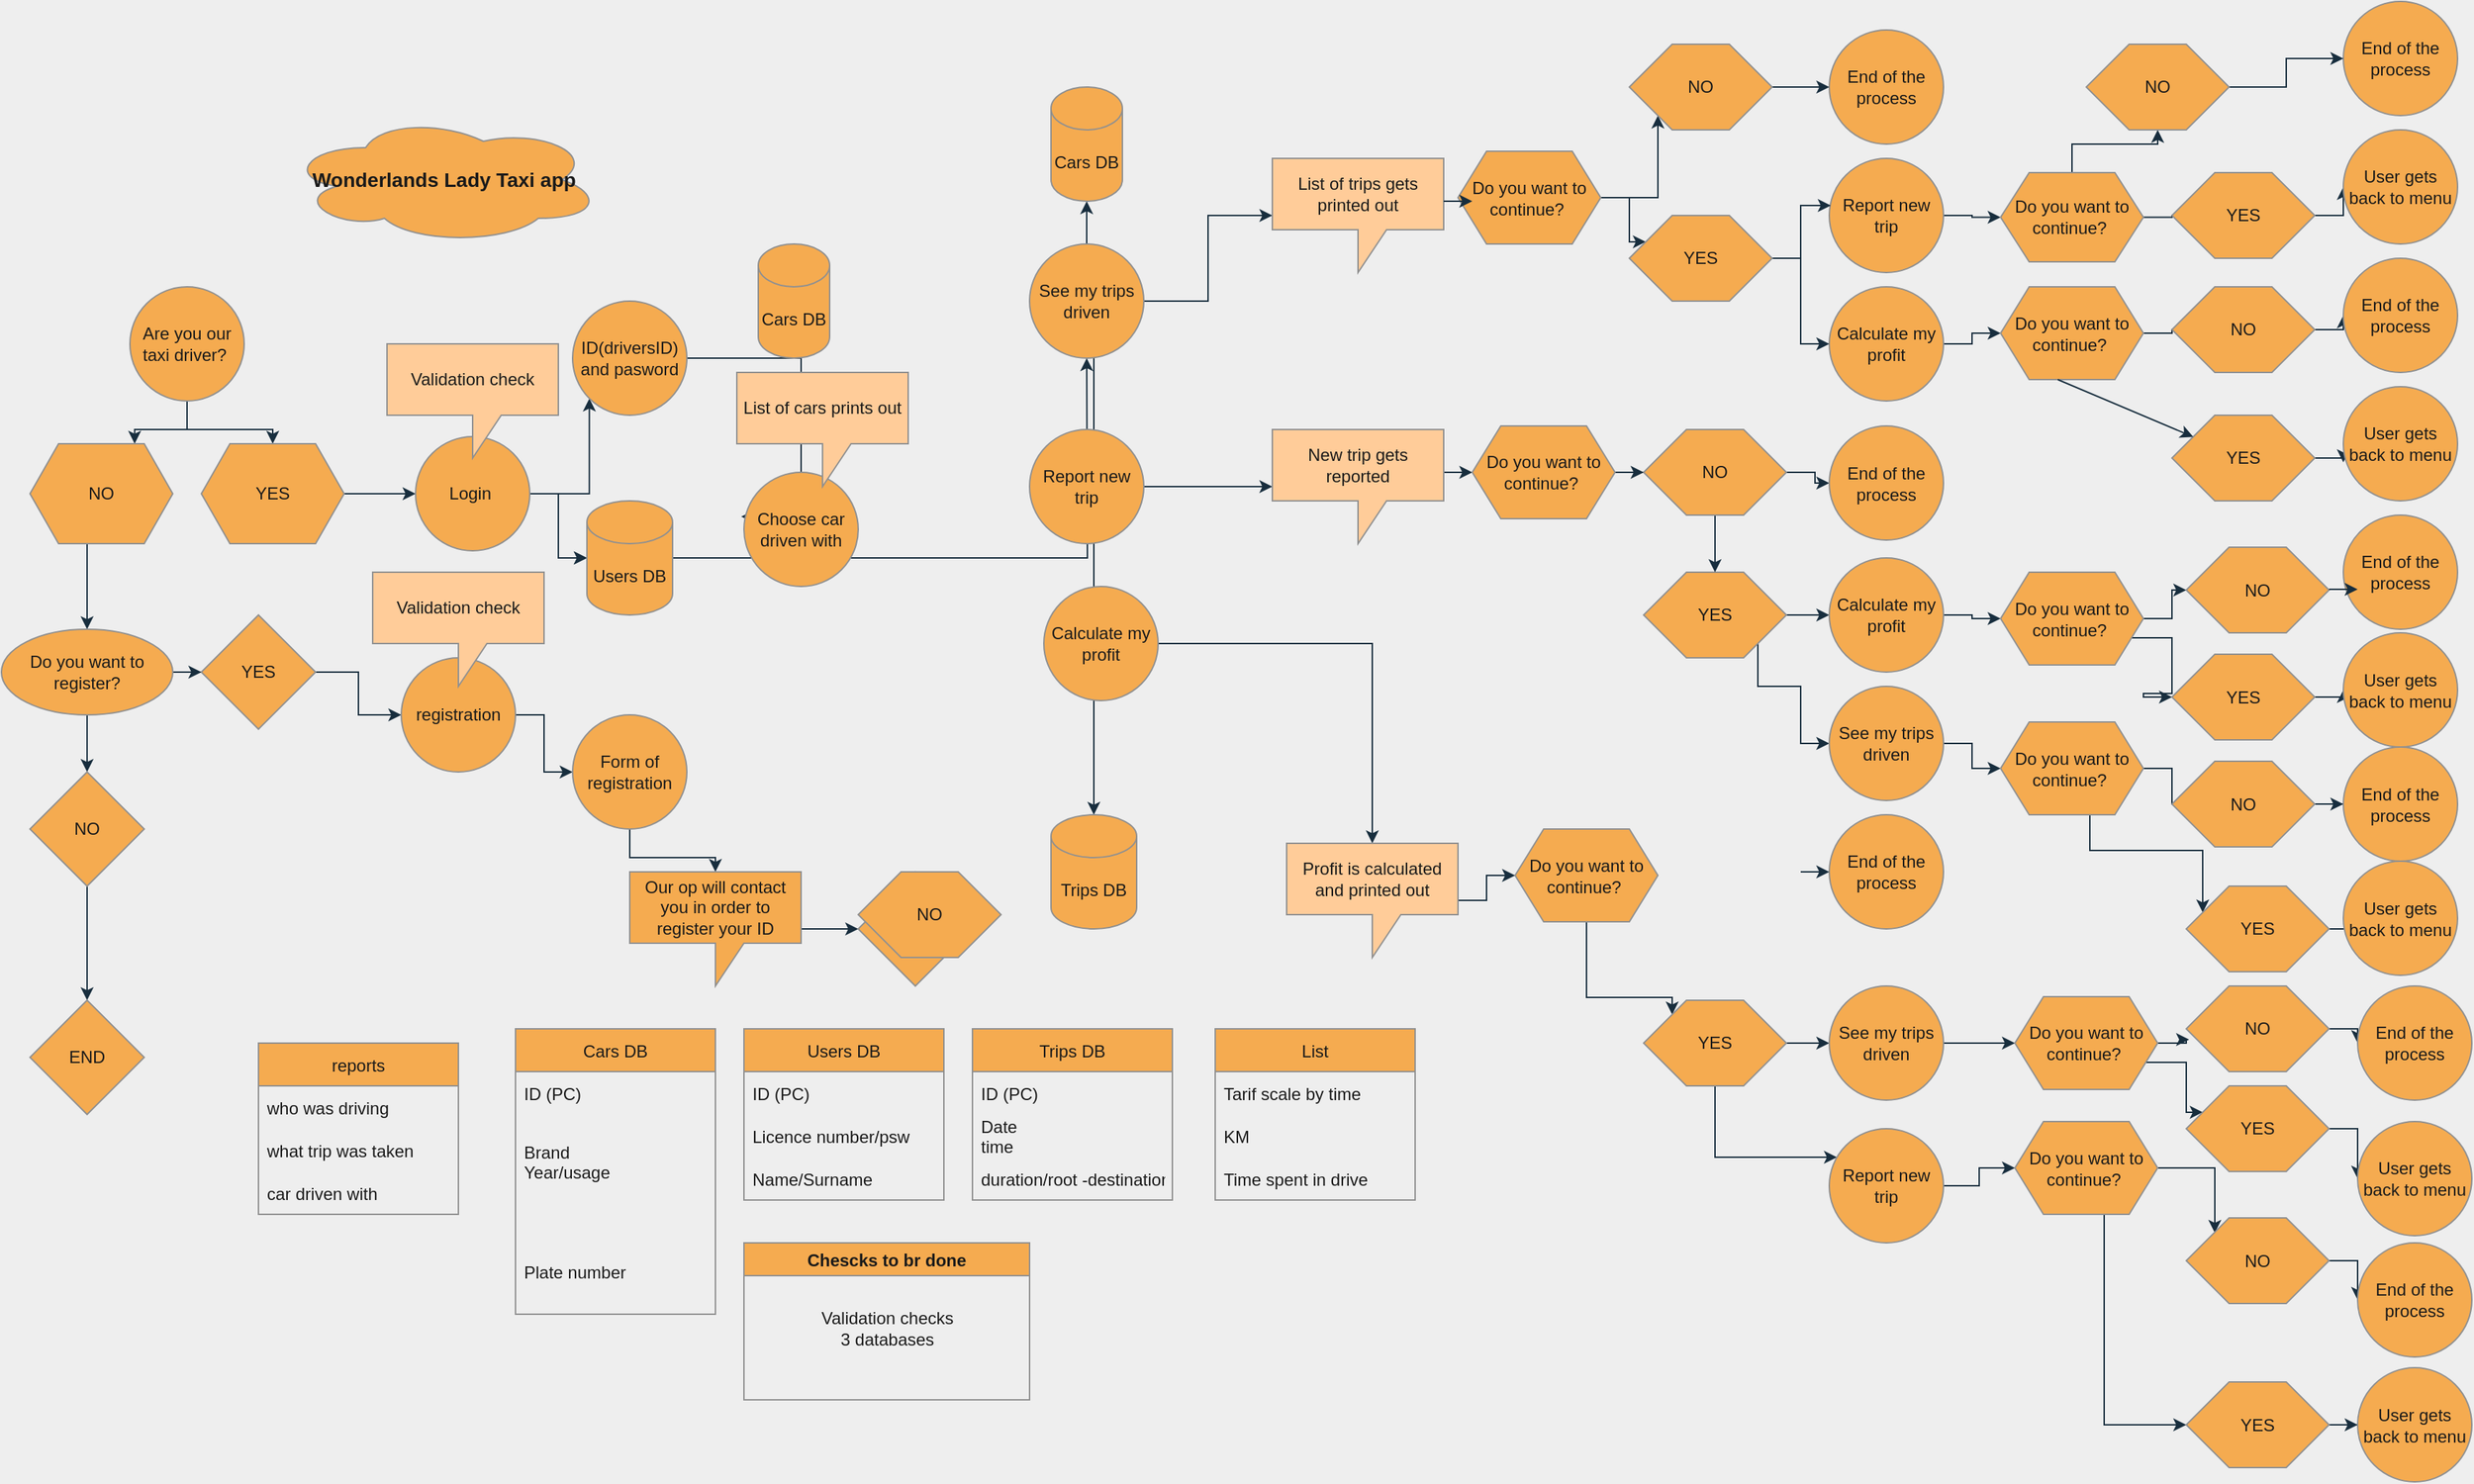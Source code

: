<mxfile version="20.3.0" type="github">
  <diagram id="Edgwh7HsTJ25EXlXXnaa" name="Page-1">
    <mxGraphModel dx="2121" dy="1783" grid="1" gridSize="10" guides="1" tooltips="1" connect="1" arrows="1" fold="1" page="1" pageScale="1" pageWidth="827" pageHeight="1169" background="#EEEEEE" math="0" shadow="0">
      <root>
        <mxCell id="0" />
        <mxCell id="1" parent="0" />
        <mxCell id="fiAWGYo_z49fpV4L9z-i-24" value="" style="edgeStyle=orthogonalEdgeStyle;rounded=0;orthogonalLoop=1;jettySize=auto;html=1;labelBackgroundColor=#EEEEEE;strokeColor=#182E3E;fontColor=#1A1A1A;" edge="1" parent="1" source="fiAWGYo_z49fpV4L9z-i-1" target="fiAWGYo_z49fpV4L9z-i-2">
          <mxGeometry relative="1" as="geometry" />
        </mxCell>
        <mxCell id="fiAWGYo_z49fpV4L9z-i-79" style="edgeStyle=orthogonalEdgeStyle;rounded=0;orthogonalLoop=1;jettySize=auto;html=1;entryX=0.733;entryY=0;entryDx=0;entryDy=0;entryPerimeter=0;strokeColor=#182E3E;fontColor=#1A1A1A;" edge="1" parent="1" source="fiAWGYo_z49fpV4L9z-i-1" target="fiAWGYo_z49fpV4L9z-i-3">
          <mxGeometry relative="1" as="geometry" />
        </mxCell>
        <mxCell id="fiAWGYo_z49fpV4L9z-i-1" value="Are you our taxi driver?&amp;nbsp;" style="ellipse;whiteSpace=wrap;html=1;aspect=fixed;fillColor=#F5AB50;strokeColor=#909090;fontColor=#1A1A1A;" vertex="1" parent="1">
          <mxGeometry y="190" width="80" height="80" as="geometry" />
        </mxCell>
        <mxCell id="fiAWGYo_z49fpV4L9z-i-33" value="" style="edgeStyle=orthogonalEdgeStyle;rounded=0;orthogonalLoop=1;jettySize=auto;html=1;labelBackgroundColor=#EEEEEE;strokeColor=#182E3E;fontColor=#1A1A1A;" edge="1" parent="1" source="fiAWGYo_z49fpV4L9z-i-2" target="fiAWGYo_z49fpV4L9z-i-10">
          <mxGeometry relative="1" as="geometry" />
        </mxCell>
        <mxCell id="fiAWGYo_z49fpV4L9z-i-2" value="YES" style="shape=hexagon;perimeter=hexagonPerimeter2;whiteSpace=wrap;html=1;fixedSize=1;fillColor=#F5AB50;strokeColor=#909090;fontColor=#1A1A1A;" vertex="1" parent="1">
          <mxGeometry x="50" y="300" width="100" height="70" as="geometry" />
        </mxCell>
        <mxCell id="fiAWGYo_z49fpV4L9z-i-5" value="" style="edgeStyle=orthogonalEdgeStyle;rounded=0;orthogonalLoop=1;jettySize=auto;html=1;labelBackgroundColor=#EEEEEE;strokeColor=#182E3E;fontColor=#1A1A1A;" edge="1" parent="1" source="fiAWGYo_z49fpV4L9z-i-3" target="fiAWGYo_z49fpV4L9z-i-4">
          <mxGeometry relative="1" as="geometry">
            <Array as="points">
              <mxPoint x="-30" y="390" />
              <mxPoint x="-30" y="390" />
            </Array>
          </mxGeometry>
        </mxCell>
        <mxCell id="fiAWGYo_z49fpV4L9z-i-3" value="NO" style="shape=hexagon;perimeter=hexagonPerimeter2;whiteSpace=wrap;html=1;fixedSize=1;fillColor=#F5AB50;strokeColor=#909090;fontColor=#1A1A1A;" vertex="1" parent="1">
          <mxGeometry x="-70" y="300" width="100" height="70" as="geometry" />
        </mxCell>
        <mxCell id="fiAWGYo_z49fpV4L9z-i-78" value="" style="edgeStyle=orthogonalEdgeStyle;rounded=0;orthogonalLoop=1;jettySize=auto;html=1;strokeColor=#182E3E;fontColor=#1A1A1A;" edge="1" parent="1" source="fiAWGYo_z49fpV4L9z-i-4" target="fiAWGYo_z49fpV4L9z-i-7">
          <mxGeometry relative="1" as="geometry" />
        </mxCell>
        <mxCell id="fiAWGYo_z49fpV4L9z-i-81" value="" style="edgeStyle=orthogonalEdgeStyle;rounded=0;orthogonalLoop=1;jettySize=auto;html=1;strokeColor=#182E3E;fontColor=#1A1A1A;" edge="1" parent="1" source="fiAWGYo_z49fpV4L9z-i-4" target="fiAWGYo_z49fpV4L9z-i-6">
          <mxGeometry relative="1" as="geometry" />
        </mxCell>
        <mxCell id="fiAWGYo_z49fpV4L9z-i-4" value="Do you want to register?" style="ellipse;whiteSpace=wrap;html=1;fillColor=#F5AB50;strokeColor=#909090;fontColor=#1A1A1A;" vertex="1" parent="1">
          <mxGeometry x="-90" y="430" width="120" height="60" as="geometry" />
        </mxCell>
        <mxCell id="fiAWGYo_z49fpV4L9z-i-58" value="" style="edgeStyle=orthogonalEdgeStyle;rounded=0;orthogonalLoop=1;jettySize=auto;html=1;labelBackgroundColor=#EEEEEE;strokeColor=#182E3E;fontColor=#1A1A1A;" edge="1" parent="1" source="fiAWGYo_z49fpV4L9z-i-6" target="fiAWGYo_z49fpV4L9z-i-11">
          <mxGeometry relative="1" as="geometry" />
        </mxCell>
        <mxCell id="fiAWGYo_z49fpV4L9z-i-6" value="YES" style="rhombus;whiteSpace=wrap;html=1;fillColor=#F5AB50;strokeColor=#909090;fontColor=#1A1A1A;" vertex="1" parent="1">
          <mxGeometry x="50" y="420" width="80" height="80" as="geometry" />
        </mxCell>
        <mxCell id="fiAWGYo_z49fpV4L9z-i-55" value="" style="edgeStyle=orthogonalEdgeStyle;rounded=0;orthogonalLoop=1;jettySize=auto;html=1;labelBackgroundColor=#EEEEEE;strokeColor=#182E3E;fontColor=#1A1A1A;" edge="1" parent="1" source="fiAWGYo_z49fpV4L9z-i-7" target="fiAWGYo_z49fpV4L9z-i-8">
          <mxGeometry relative="1" as="geometry" />
        </mxCell>
        <mxCell id="fiAWGYo_z49fpV4L9z-i-7" value="NO" style="rhombus;whiteSpace=wrap;html=1;fillColor=#F5AB50;strokeColor=#909090;fontColor=#1A1A1A;" vertex="1" parent="1">
          <mxGeometry x="-70" y="530" width="80" height="80" as="geometry" />
        </mxCell>
        <mxCell id="fiAWGYo_z49fpV4L9z-i-8" value="END" style="rhombus;whiteSpace=wrap;html=1;fillColor=#F5AB50;strokeColor=#909090;fontColor=#1A1A1A;" vertex="1" parent="1">
          <mxGeometry x="-70" y="690" width="80" height="80" as="geometry" />
        </mxCell>
        <mxCell id="fiAWGYo_z49fpV4L9z-i-67" value="" style="edgeStyle=orthogonalEdgeStyle;rounded=0;orthogonalLoop=1;jettySize=auto;html=1;labelBackgroundColor=#EEEEEE;strokeColor=#182E3E;fontColor=#1A1A1A;" edge="1" parent="1" source="fiAWGYo_z49fpV4L9z-i-10" target="fiAWGYo_z49fpV4L9z-i-18">
          <mxGeometry relative="1" as="geometry" />
        </mxCell>
        <mxCell id="fiAWGYo_z49fpV4L9z-i-68" value="" style="edgeStyle=orthogonalEdgeStyle;rounded=0;orthogonalLoop=1;jettySize=auto;html=1;labelBackgroundColor=#EEEEEE;strokeColor=#182E3E;fontColor=#1A1A1A;" edge="1" parent="1" source="fiAWGYo_z49fpV4L9z-i-10" target="fiAWGYo_z49fpV4L9z-i-18">
          <mxGeometry relative="1" as="geometry" />
        </mxCell>
        <mxCell id="fiAWGYo_z49fpV4L9z-i-69" style="edgeStyle=orthogonalEdgeStyle;rounded=0;orthogonalLoop=1;jettySize=auto;html=1;entryX=0;entryY=1;entryDx=0;entryDy=0;labelBackgroundColor=#EEEEEE;strokeColor=#182E3E;fontColor=#1A1A1A;" edge="1" parent="1" source="fiAWGYo_z49fpV4L9z-i-10" target="fiAWGYo_z49fpV4L9z-i-13">
          <mxGeometry relative="1" as="geometry" />
        </mxCell>
        <mxCell id="fiAWGYo_z49fpV4L9z-i-10" value="Login&amp;nbsp;" style="ellipse;whiteSpace=wrap;html=1;aspect=fixed;fillColor=#F5AB50;strokeColor=#909090;fontColor=#1A1A1A;" vertex="1" parent="1">
          <mxGeometry x="200" y="295" width="80" height="80" as="geometry" />
        </mxCell>
        <mxCell id="fiAWGYo_z49fpV4L9z-i-63" value="" style="edgeStyle=orthogonalEdgeStyle;rounded=0;orthogonalLoop=1;jettySize=auto;html=1;labelBackgroundColor=#EEEEEE;strokeColor=#182E3E;fontColor=#1A1A1A;" edge="1" parent="1" source="fiAWGYo_z49fpV4L9z-i-11" target="fiAWGYo_z49fpV4L9z-i-14">
          <mxGeometry relative="1" as="geometry" />
        </mxCell>
        <mxCell id="fiAWGYo_z49fpV4L9z-i-11" value="registration" style="ellipse;whiteSpace=wrap;html=1;aspect=fixed;fillColor=#F5AB50;strokeColor=#909090;fontColor=#1A1A1A;" vertex="1" parent="1">
          <mxGeometry x="190" y="450" width="80" height="80" as="geometry" />
        </mxCell>
        <mxCell id="fiAWGYo_z49fpV4L9z-i-73" style="edgeStyle=orthogonalEdgeStyle;rounded=0;orthogonalLoop=1;jettySize=auto;html=1;entryX=-0.025;entryY=0.388;entryDx=0;entryDy=0;labelBackgroundColor=#EEEEEE;strokeColor=#182E3E;fontColor=#1A1A1A;entryPerimeter=0;" edge="1" parent="1" source="fiAWGYo_z49fpV4L9z-i-13" target="fiAWGYo_z49fpV4L9z-i-91">
          <mxGeometry relative="1" as="geometry">
            <Array as="points">
              <mxPoint x="470" y="240" />
              <mxPoint x="470" y="351" />
            </Array>
          </mxGeometry>
        </mxCell>
        <mxCell id="fiAWGYo_z49fpV4L9z-i-13" value="ID(driversID) and pasword" style="ellipse;whiteSpace=wrap;html=1;aspect=fixed;fillColor=#F5AB50;strokeColor=#909090;fontColor=#1A1A1A;" vertex="1" parent="1">
          <mxGeometry x="310" y="200" width="80" height="80" as="geometry" />
        </mxCell>
        <mxCell id="fiAWGYo_z49fpV4L9z-i-64" value="" style="edgeStyle=orthogonalEdgeStyle;rounded=0;orthogonalLoop=1;jettySize=auto;html=1;labelBackgroundColor=#EEEEEE;strokeColor=#182E3E;fontColor=#1A1A1A;" edge="1" parent="1" source="fiAWGYo_z49fpV4L9z-i-14" target="fiAWGYo_z49fpV4L9z-i-52">
          <mxGeometry relative="1" as="geometry" />
        </mxCell>
        <mxCell id="fiAWGYo_z49fpV4L9z-i-14" value="Form of registration" style="ellipse;whiteSpace=wrap;html=1;aspect=fixed;fillColor=#F5AB50;strokeColor=#909090;fontColor=#1A1A1A;" vertex="1" parent="1">
          <mxGeometry x="310" y="490" width="80" height="80" as="geometry" />
        </mxCell>
        <mxCell id="fiAWGYo_z49fpV4L9z-i-70" value="" style="edgeStyle=orthogonalEdgeStyle;rounded=0;orthogonalLoop=1;jettySize=auto;html=1;labelBackgroundColor=#EEEEEE;strokeColor=#182E3E;fontColor=#1A1A1A;" edge="1" parent="1" target="fiAWGYo_z49fpV4L9z-i-20">
          <mxGeometry relative="1" as="geometry">
            <mxPoint x="630" y="200" as="sourcePoint" />
          </mxGeometry>
        </mxCell>
        <mxCell id="fiAWGYo_z49fpV4L9z-i-71" value="" style="edgeStyle=orthogonalEdgeStyle;rounded=0;orthogonalLoop=1;jettySize=auto;html=1;labelBackgroundColor=#EEEEEE;strokeColor=#182E3E;fontColor=#1A1A1A;" edge="1" parent="1" target="fiAWGYo_z49fpV4L9z-i-35">
          <mxGeometry relative="1" as="geometry">
            <mxPoint x="630" y="200" as="sourcePoint" />
          </mxGeometry>
        </mxCell>
        <mxCell id="fiAWGYo_z49fpV4L9z-i-74" value="" style="edgeStyle=orthogonalEdgeStyle;rounded=0;orthogonalLoop=1;jettySize=auto;html=1;labelBackgroundColor=#EEEEEE;strokeColor=#182E3E;fontColor=#1A1A1A;" edge="1" parent="1" source="fiAWGYo_z49fpV4L9z-i-18">
          <mxGeometry relative="1" as="geometry">
            <mxPoint x="670" y="240" as="targetPoint" />
          </mxGeometry>
        </mxCell>
        <mxCell id="fiAWGYo_z49fpV4L9z-i-18" value="Users DB" style="shape=cylinder3;whiteSpace=wrap;html=1;boundedLbl=1;backgroundOutline=1;size=15;fillColor=#F5AB50;strokeColor=#909090;fontColor=#1A1A1A;" vertex="1" parent="1">
          <mxGeometry x="320" y="340" width="60" height="80" as="geometry" />
        </mxCell>
        <mxCell id="fiAWGYo_z49fpV4L9z-i-20" value="Cars DB" style="shape=cylinder3;whiteSpace=wrap;html=1;boundedLbl=1;backgroundOutline=1;size=15;fillColor=#F5AB50;strokeColor=#909090;fontColor=#1A1A1A;" vertex="1" parent="1">
          <mxGeometry x="645" y="50" width="50" height="80" as="geometry" />
        </mxCell>
        <mxCell id="fiAWGYo_z49fpV4L9z-i-27" value="List" style="swimlane;fontStyle=0;childLayout=stackLayout;horizontal=1;startSize=30;horizontalStack=0;resizeParent=1;resizeParentMax=0;resizeLast=0;collapsible=1;marginBottom=0;fillColor=#F5AB50;strokeColor=#909090;fontColor=#1A1A1A;" vertex="1" parent="1">
          <mxGeometry x="760" y="710" width="140" height="120" as="geometry" />
        </mxCell>
        <mxCell id="fiAWGYo_z49fpV4L9z-i-28" value="Tarif scale by time" style="text;strokeColor=none;fillColor=none;align=left;verticalAlign=middle;spacingLeft=4;spacingRight=4;overflow=hidden;points=[[0,0.5],[1,0.5]];portConstraint=eastwest;rotatable=0;fontColor=#1A1A1A;" vertex="1" parent="fiAWGYo_z49fpV4L9z-i-27">
          <mxGeometry y="30" width="140" height="30" as="geometry" />
        </mxCell>
        <mxCell id="fiAWGYo_z49fpV4L9z-i-29" value="KM" style="text;strokeColor=none;fillColor=none;align=left;verticalAlign=middle;spacingLeft=4;spacingRight=4;overflow=hidden;points=[[0,0.5],[1,0.5]];portConstraint=eastwest;rotatable=0;fontColor=#1A1A1A;" vertex="1" parent="fiAWGYo_z49fpV4L9z-i-27">
          <mxGeometry y="60" width="140" height="30" as="geometry" />
        </mxCell>
        <mxCell id="fiAWGYo_z49fpV4L9z-i-30" value="Time spent in drive" style="text;strokeColor=none;fillColor=none;align=left;verticalAlign=middle;spacingLeft=4;spacingRight=4;overflow=hidden;points=[[0,0.5],[1,0.5]];portConstraint=eastwest;rotatable=0;fontColor=#1A1A1A;" vertex="1" parent="fiAWGYo_z49fpV4L9z-i-27">
          <mxGeometry y="90" width="140" height="30" as="geometry" />
        </mxCell>
        <mxCell id="fiAWGYo_z49fpV4L9z-i-35" value="Trips DB" style="shape=cylinder3;whiteSpace=wrap;html=1;boundedLbl=1;backgroundOutline=1;size=15;fillColor=#F5AB50;strokeColor=#909090;fontColor=#1A1A1A;" vertex="1" parent="1">
          <mxGeometry x="645" y="560" width="60" height="80" as="geometry" />
        </mxCell>
        <mxCell id="fiAWGYo_z49fpV4L9z-i-40" value="Cars DB" style="swimlane;fontStyle=0;childLayout=stackLayout;horizontal=1;startSize=30;horizontalStack=0;resizeParent=1;resizeParentMax=0;resizeLast=0;collapsible=1;marginBottom=0;fillColor=#F5AB50;strokeColor=#909090;fontColor=#1A1A1A;" vertex="1" parent="1">
          <mxGeometry x="270" y="710" width="140" height="200" as="geometry" />
        </mxCell>
        <mxCell id="fiAWGYo_z49fpV4L9z-i-41" value="ID (PC)" style="text;strokeColor=none;fillColor=none;align=left;verticalAlign=middle;spacingLeft=4;spacingRight=4;overflow=hidden;points=[[0,0.5],[1,0.5]];portConstraint=eastwest;rotatable=0;fontColor=#1A1A1A;" vertex="1" parent="fiAWGYo_z49fpV4L9z-i-40">
          <mxGeometry y="30" width="140" height="30" as="geometry" />
        </mxCell>
        <mxCell id="fiAWGYo_z49fpV4L9z-i-43" value="Brand&#xa;Year/usage&#xa;" style="text;strokeColor=none;fillColor=none;align=left;verticalAlign=middle;spacingLeft=4;spacingRight=4;overflow=hidden;points=[[0,0.5],[1,0.5]];portConstraint=eastwest;rotatable=0;fontColor=#1A1A1A;" vertex="1" parent="fiAWGYo_z49fpV4L9z-i-40">
          <mxGeometry y="60" width="140" height="80" as="geometry" />
        </mxCell>
        <mxCell id="fiAWGYo_z49fpV4L9z-i-42" value="Plate number" style="text;strokeColor=none;fillColor=none;align=left;verticalAlign=middle;spacingLeft=4;spacingRight=4;overflow=hidden;points=[[0,0.5],[1,0.5]];portConstraint=eastwest;rotatable=0;fontColor=#1A1A1A;" vertex="1" parent="fiAWGYo_z49fpV4L9z-i-40">
          <mxGeometry y="140" width="140" height="60" as="geometry" />
        </mxCell>
        <mxCell id="fiAWGYo_z49fpV4L9z-i-44" value="Users DB" style="swimlane;fontStyle=0;childLayout=stackLayout;horizontal=1;startSize=30;horizontalStack=0;resizeParent=1;resizeParentMax=0;resizeLast=0;collapsible=1;marginBottom=0;fillColor=#F5AB50;strokeColor=#909090;fontColor=#1A1A1A;" vertex="1" parent="1">
          <mxGeometry x="430" y="710" width="140" height="120" as="geometry" />
        </mxCell>
        <mxCell id="fiAWGYo_z49fpV4L9z-i-45" value="ID (PC)" style="text;strokeColor=none;fillColor=none;align=left;verticalAlign=middle;spacingLeft=4;spacingRight=4;overflow=hidden;points=[[0,0.5],[1,0.5]];portConstraint=eastwest;rotatable=0;fontColor=#1A1A1A;" vertex="1" parent="fiAWGYo_z49fpV4L9z-i-44">
          <mxGeometry y="30" width="140" height="30" as="geometry" />
        </mxCell>
        <mxCell id="fiAWGYo_z49fpV4L9z-i-46" value="Licence number/psw" style="text;strokeColor=none;fillColor=none;align=left;verticalAlign=middle;spacingLeft=4;spacingRight=4;overflow=hidden;points=[[0,0.5],[1,0.5]];portConstraint=eastwest;rotatable=0;fontColor=#1A1A1A;" vertex="1" parent="fiAWGYo_z49fpV4L9z-i-44">
          <mxGeometry y="60" width="140" height="30" as="geometry" />
        </mxCell>
        <mxCell id="fiAWGYo_z49fpV4L9z-i-47" value="Name/Surname" style="text;strokeColor=none;fillColor=none;align=left;verticalAlign=middle;spacingLeft=4;spacingRight=4;overflow=hidden;points=[[0,0.5],[1,0.5]];portConstraint=eastwest;rotatable=0;fontColor=#1A1A1A;" vertex="1" parent="fiAWGYo_z49fpV4L9z-i-44">
          <mxGeometry y="90" width="140" height="30" as="geometry" />
        </mxCell>
        <mxCell id="fiAWGYo_z49fpV4L9z-i-48" value="Trips DB" style="swimlane;fontStyle=0;childLayout=stackLayout;horizontal=1;startSize=30;horizontalStack=0;resizeParent=1;resizeParentMax=0;resizeLast=0;collapsible=1;marginBottom=0;fillColor=#F5AB50;strokeColor=#909090;fontColor=#1A1A1A;" vertex="1" parent="1">
          <mxGeometry x="590" y="710" width="140" height="120" as="geometry" />
        </mxCell>
        <mxCell id="fiAWGYo_z49fpV4L9z-i-49" value="ID (PC)" style="text;strokeColor=none;fillColor=none;align=left;verticalAlign=middle;spacingLeft=4;spacingRight=4;overflow=hidden;points=[[0,0.5],[1,0.5]];portConstraint=eastwest;rotatable=0;fontColor=#1A1A1A;" vertex="1" parent="fiAWGYo_z49fpV4L9z-i-48">
          <mxGeometry y="30" width="140" height="30" as="geometry" />
        </mxCell>
        <mxCell id="fiAWGYo_z49fpV4L9z-i-50" value="Date&#xa;time" style="text;strokeColor=none;fillColor=none;align=left;verticalAlign=middle;spacingLeft=4;spacingRight=4;overflow=hidden;points=[[0,0.5],[1,0.5]];portConstraint=eastwest;rotatable=0;fontColor=#1A1A1A;" vertex="1" parent="fiAWGYo_z49fpV4L9z-i-48">
          <mxGeometry y="60" width="140" height="30" as="geometry" />
        </mxCell>
        <mxCell id="fiAWGYo_z49fpV4L9z-i-51" value="duration/root -destination" style="text;strokeColor=none;fillColor=none;align=left;verticalAlign=middle;spacingLeft=4;spacingRight=4;overflow=hidden;points=[[0,0.5],[1,0.5]];portConstraint=eastwest;rotatable=0;fontColor=#1A1A1A;" vertex="1" parent="fiAWGYo_z49fpV4L9z-i-48">
          <mxGeometry y="90" width="140" height="30" as="geometry" />
        </mxCell>
        <mxCell id="fiAWGYo_z49fpV4L9z-i-66" value="" style="edgeStyle=orthogonalEdgeStyle;rounded=0;orthogonalLoop=1;jettySize=auto;html=1;labelBackgroundColor=#EEEEEE;strokeColor=#182E3E;fontColor=#1A1A1A;" edge="1" parent="1" source="fiAWGYo_z49fpV4L9z-i-52" target="fiAWGYo_z49fpV4L9z-i-65">
          <mxGeometry relative="1" as="geometry" />
        </mxCell>
        <mxCell id="fiAWGYo_z49fpV4L9z-i-52" value="Our op will contact you in order to register your ID" style="shape=callout;whiteSpace=wrap;html=1;perimeter=calloutPerimeter;fillColor=#F5AB50;strokeColor=#909090;fontColor=#1A1A1A;" vertex="1" parent="1">
          <mxGeometry x="350" y="600" width="120" height="80" as="geometry" />
        </mxCell>
        <mxCell id="fiAWGYo_z49fpV4L9z-i-65" value="END" style="rhombus;whiteSpace=wrap;html=1;fillColor=#F5AB50;strokeColor=#909090;fontColor=#1A1A1A;" vertex="1" parent="1">
          <mxGeometry x="510" y="600" width="80" height="80" as="geometry" />
        </mxCell>
        <mxCell id="fiAWGYo_z49fpV4L9z-i-76" value="&lt;b&gt;&lt;font style=&quot;font-size: 14px;&quot;&gt;Wonderlands Lady Taxi app&lt;/font&gt;&lt;/b&gt;" style="ellipse;shape=cloud;whiteSpace=wrap;html=1;fillColor=#F5AB50;strokeColor=#909090;fontColor=#1A1A1A;" vertex="1" parent="1">
          <mxGeometry x="110" y="70" width="220" height="90" as="geometry" />
        </mxCell>
        <mxCell id="fiAWGYo_z49fpV4L9z-i-82" value="reports" style="swimlane;fontStyle=0;childLayout=stackLayout;horizontal=1;startSize=30;horizontalStack=0;resizeParent=1;resizeParentMax=0;resizeLast=0;collapsible=1;marginBottom=0;strokeColor=#909090;fontColor=#1A1A1A;fillColor=#F5AB50;" vertex="1" parent="1">
          <mxGeometry x="90" y="720" width="140" height="120" as="geometry" />
        </mxCell>
        <mxCell id="fiAWGYo_z49fpV4L9z-i-83" value="who was driving" style="text;strokeColor=none;fillColor=none;align=left;verticalAlign=middle;spacingLeft=4;spacingRight=4;overflow=hidden;points=[[0,0.5],[1,0.5]];portConstraint=eastwest;rotatable=0;fontColor=#1A1A1A;" vertex="1" parent="fiAWGYo_z49fpV4L9z-i-82">
          <mxGeometry y="30" width="140" height="30" as="geometry" />
        </mxCell>
        <mxCell id="fiAWGYo_z49fpV4L9z-i-84" value="what trip was taken" style="text;strokeColor=none;fillColor=none;align=left;verticalAlign=middle;spacingLeft=4;spacingRight=4;overflow=hidden;points=[[0,0.5],[1,0.5]];portConstraint=eastwest;rotatable=0;fontColor=#1A1A1A;" vertex="1" parent="fiAWGYo_z49fpV4L9z-i-82">
          <mxGeometry y="60" width="140" height="30" as="geometry" />
        </mxCell>
        <mxCell id="fiAWGYo_z49fpV4L9z-i-85" value="car driven with" style="text;strokeColor=none;fillColor=none;align=left;verticalAlign=middle;spacingLeft=4;spacingRight=4;overflow=hidden;points=[[0,0.5],[1,0.5]];portConstraint=eastwest;rotatable=0;fontColor=#1A1A1A;" vertex="1" parent="fiAWGYo_z49fpV4L9z-i-82">
          <mxGeometry y="90" width="140" height="30" as="geometry" />
        </mxCell>
        <mxCell id="fiAWGYo_z49fpV4L9z-i-91" value="Choose car driven with" style="ellipse;whiteSpace=wrap;html=1;aspect=fixed;fillColor=#F5AB50;strokeColor=#909090;fontColor=#1A1A1A;" vertex="1" parent="1">
          <mxGeometry x="430" y="320" width="80" height="80" as="geometry" />
        </mxCell>
        <mxCell id="fiAWGYo_z49fpV4L9z-i-92" value="List of cars prints out" style="shape=callout;whiteSpace=wrap;html=1;perimeter=calloutPerimeter;strokeColor=#909090;fontColor=#1A1A1A;fillColor=#FFCC99;" vertex="1" parent="1">
          <mxGeometry x="425" y="250" width="120" height="80" as="geometry" />
        </mxCell>
        <mxCell id="fiAWGYo_z49fpV4L9z-i-93" value="Cars DB" style="shape=cylinder3;whiteSpace=wrap;html=1;boundedLbl=1;backgroundOutline=1;size=15;fillColor=#F5AB50;strokeColor=#909090;fontColor=#1A1A1A;" vertex="1" parent="1">
          <mxGeometry x="440" y="160" width="50" height="80" as="geometry" />
        </mxCell>
        <mxCell id="fiAWGYo_z49fpV4L9z-i-31" value="End of the process" style="ellipse;whiteSpace=wrap;html=1;aspect=fixed;fillColor=#F5AB50;strokeColor=#909090;fontColor=#1A1A1A;" vertex="1" parent="1">
          <mxGeometry x="1190" y="10" width="80" height="80" as="geometry" />
        </mxCell>
        <mxCell id="fiAWGYo_z49fpV4L9z-i-96" value="Validation check" style="shape=callout;whiteSpace=wrap;html=1;perimeter=calloutPerimeter;strokeColor=#909090;fontColor=#1A1A1A;fillColor=#FFCC99;" vertex="1" parent="1">
          <mxGeometry x="180" y="230" width="120" height="80" as="geometry" />
        </mxCell>
        <mxCell id="fiAWGYo_z49fpV4L9z-i-97" value="Validation check" style="shape=callout;whiteSpace=wrap;html=1;perimeter=calloutPerimeter;strokeColor=#909090;fontColor=#1A1A1A;fillColor=#FFCC99;" vertex="1" parent="1">
          <mxGeometry x="170" y="390" width="120" height="80" as="geometry" />
        </mxCell>
        <mxCell id="fiAWGYo_z49fpV4L9z-i-110" value="" style="edgeStyle=orthogonalEdgeStyle;rounded=0;orthogonalLoop=1;jettySize=auto;html=1;strokeColor=#182E3E;fontColor=#1A1A1A;" edge="1" parent="1" source="fiAWGYo_z49fpV4L9z-i-101" target="fiAWGYo_z49fpV4L9z-i-108">
          <mxGeometry relative="1" as="geometry" />
        </mxCell>
        <mxCell id="fiAWGYo_z49fpV4L9z-i-101" value="Report new trip" style="ellipse;whiteSpace=wrap;html=1;aspect=fixed;strokeColor=#909090;fontColor=#1A1A1A;fillColor=#F5AB50;" vertex="1" parent="1">
          <mxGeometry x="630" y="290" width="80" height="80" as="geometry" />
        </mxCell>
        <mxCell id="fiAWGYo_z49fpV4L9z-i-109" value="" style="edgeStyle=orthogonalEdgeStyle;rounded=0;orthogonalLoop=1;jettySize=auto;html=1;strokeColor=#182E3E;fontColor=#1A1A1A;" edge="1" parent="1" source="fiAWGYo_z49fpV4L9z-i-102" target="fiAWGYo_z49fpV4L9z-i-106">
          <mxGeometry relative="1" as="geometry" />
        </mxCell>
        <mxCell id="fiAWGYo_z49fpV4L9z-i-102" value="See my trips driven" style="ellipse;whiteSpace=wrap;html=1;aspect=fixed;strokeColor=#909090;fontColor=#1A1A1A;fillColor=#F5AB50;" vertex="1" parent="1">
          <mxGeometry x="630" y="160" width="80" height="80" as="geometry" />
        </mxCell>
        <mxCell id="fiAWGYo_z49fpV4L9z-i-111" value="" style="edgeStyle=orthogonalEdgeStyle;rounded=0;orthogonalLoop=1;jettySize=auto;html=1;strokeColor=#182E3E;fontColor=#1A1A1A;" edge="1" parent="1" source="fiAWGYo_z49fpV4L9z-i-103" target="fiAWGYo_z49fpV4L9z-i-107">
          <mxGeometry relative="1" as="geometry" />
        </mxCell>
        <mxCell id="fiAWGYo_z49fpV4L9z-i-103" value="Calculate my profit" style="ellipse;whiteSpace=wrap;html=1;aspect=fixed;strokeColor=#909090;fontColor=#1A1A1A;fillColor=#F5AB50;" vertex="1" parent="1">
          <mxGeometry x="640" y="400" width="80" height="80" as="geometry" />
        </mxCell>
        <mxCell id="fiAWGYo_z49fpV4L9z-i-104" value="Chescks to br done" style="swimlane;fillColor=#F5AB50;strokeColor=#909090;fontColor=#1A1A1A;" vertex="1" parent="1">
          <mxGeometry x="430" y="860" width="200" height="110" as="geometry" />
        </mxCell>
        <mxCell id="fiAWGYo_z49fpV4L9z-i-105" value="Validation checks&lt;br&gt;3 databases" style="text;html=1;align=center;verticalAlign=middle;resizable=0;points=[];autosize=1;strokeColor=none;fillColor=none;fontColor=#1A1A1A;" vertex="1" parent="fiAWGYo_z49fpV4L9z-i-104">
          <mxGeometry x="40" y="40" width="120" height="40" as="geometry" />
        </mxCell>
        <mxCell id="fiAWGYo_z49fpV4L9z-i-106" value="List of trips gets printed out" style="shape=callout;whiteSpace=wrap;html=1;perimeter=calloutPerimeter;strokeColor=#909090;fontColor=#1A1A1A;fillColor=#FFCC99;" vertex="1" parent="1">
          <mxGeometry x="800" y="100" width="120" height="80" as="geometry" />
        </mxCell>
        <mxCell id="fiAWGYo_z49fpV4L9z-i-145" value="" style="edgeStyle=orthogonalEdgeStyle;rounded=0;orthogonalLoop=1;jettySize=auto;html=1;strokeColor=#182E3E;fontColor=#1A1A1A;" edge="1" parent="1" source="fiAWGYo_z49fpV4L9z-i-107" target="fiAWGYo_z49fpV4L9z-i-118">
          <mxGeometry relative="1" as="geometry" />
        </mxCell>
        <mxCell id="fiAWGYo_z49fpV4L9z-i-107" value="Profit is calculated and printed out" style="shape=callout;whiteSpace=wrap;html=1;perimeter=calloutPerimeter;strokeColor=#909090;fontColor=#1A1A1A;fillColor=#FFCC99;" vertex="1" parent="1">
          <mxGeometry x="810" y="580" width="120" height="80" as="geometry" />
        </mxCell>
        <mxCell id="fiAWGYo_z49fpV4L9z-i-137" value="" style="edgeStyle=orthogonalEdgeStyle;rounded=0;orthogonalLoop=1;jettySize=auto;html=1;strokeColor=#182E3E;fontColor=#1A1A1A;" edge="1" parent="1" source="fiAWGYo_z49fpV4L9z-i-108" target="fiAWGYo_z49fpV4L9z-i-117">
          <mxGeometry relative="1" as="geometry">
            <Array as="points">
              <mxPoint x="930" y="320" />
              <mxPoint x="930" y="320" />
            </Array>
          </mxGeometry>
        </mxCell>
        <mxCell id="fiAWGYo_z49fpV4L9z-i-108" value="New trip gets reported" style="shape=callout;whiteSpace=wrap;html=1;perimeter=calloutPerimeter;strokeColor=#909090;fontColor=#1A1A1A;fillColor=#FFCC99;" vertex="1" parent="1">
          <mxGeometry x="800" y="290" width="120" height="80" as="geometry" />
        </mxCell>
        <mxCell id="fiAWGYo_z49fpV4L9z-i-131" style="edgeStyle=orthogonalEdgeStyle;rounded=0;orthogonalLoop=1;jettySize=auto;html=1;entryX=0.2;entryY=0.833;entryDx=0;entryDy=0;entryPerimeter=0;strokeColor=#182E3E;fontColor=#1A1A1A;" edge="1" parent="1" source="fiAWGYo_z49fpV4L9z-i-112" target="fiAWGYo_z49fpV4L9z-i-120">
          <mxGeometry relative="1" as="geometry" />
        </mxCell>
        <mxCell id="fiAWGYo_z49fpV4L9z-i-134" style="edgeStyle=orthogonalEdgeStyle;rounded=0;orthogonalLoop=1;jettySize=auto;html=1;entryX=0;entryY=0.25;entryDx=0;entryDy=0;strokeColor=#182E3E;fontColor=#1A1A1A;" edge="1" parent="1" source="fiAWGYo_z49fpV4L9z-i-112" target="fiAWGYo_z49fpV4L9z-i-133">
          <mxGeometry relative="1" as="geometry" />
        </mxCell>
        <mxCell id="fiAWGYo_z49fpV4L9z-i-112" value="Do you want to continue?&amp;nbsp;" style="shape=hexagon;perimeter=hexagonPerimeter2;whiteSpace=wrap;html=1;fixedSize=1;strokeColor=#909090;fontColor=#1A1A1A;fillColor=#F5AB50;" vertex="1" parent="1">
          <mxGeometry x="930" y="95" width="100" height="65" as="geometry" />
        </mxCell>
        <mxCell id="fiAWGYo_z49fpV4L9z-i-142" value="" style="edgeStyle=orthogonalEdgeStyle;rounded=0;orthogonalLoop=1;jettySize=auto;html=1;strokeColor=#182E3E;fontColor=#1A1A1A;" edge="1" parent="1" source="fiAWGYo_z49fpV4L9z-i-113" target="fiAWGYo_z49fpV4L9z-i-122">
          <mxGeometry relative="1" as="geometry" />
        </mxCell>
        <mxCell id="fiAWGYo_z49fpV4L9z-i-144" style="edgeStyle=orthogonalEdgeStyle;rounded=0;orthogonalLoop=1;jettySize=auto;html=1;strokeColor=#182E3E;fontColor=#1A1A1A;entryX=0;entryY=0.5;entryDx=0;entryDy=0;" edge="1" parent="1" source="fiAWGYo_z49fpV4L9z-i-113" target="fiAWGYo_z49fpV4L9z-i-123">
          <mxGeometry relative="1" as="geometry">
            <mxPoint x="1130" y="540" as="targetPoint" />
            <Array as="points">
              <mxPoint x="1140" y="470" />
              <mxPoint x="1170" y="470" />
              <mxPoint x="1170" y="510" />
            </Array>
          </mxGeometry>
        </mxCell>
        <mxCell id="fiAWGYo_z49fpV4L9z-i-113" value="YES" style="shape=hexagon;perimeter=hexagonPerimeter2;whiteSpace=wrap;html=1;fixedSize=1;strokeColor=#909090;fontColor=#1A1A1A;fillColor=#F5AB50;size=30;" vertex="1" parent="1">
          <mxGeometry x="1060" y="390" width="100" height="60" as="geometry" />
        </mxCell>
        <mxCell id="fiAWGYo_z49fpV4L9z-i-162" value="" style="edgeStyle=orthogonalEdgeStyle;rounded=0;orthogonalLoop=1;jettySize=auto;html=1;strokeColor=#182E3E;fontColor=#1A1A1A;" edge="1" parent="1" source="fiAWGYo_z49fpV4L9z-i-115" target="fiAWGYo_z49fpV4L9z-i-152">
          <mxGeometry relative="1" as="geometry" />
        </mxCell>
        <mxCell id="fiAWGYo_z49fpV4L9z-i-115" value="Report new trip" style="ellipse;whiteSpace=wrap;html=1;aspect=fixed;strokeColor=#909090;fontColor=#1A1A1A;fillColor=#F5AB50;" vertex="1" parent="1">
          <mxGeometry x="1190" y="100" width="80" height="80" as="geometry" />
        </mxCell>
        <mxCell id="fiAWGYo_z49fpV4L9z-i-173" value="" style="edgeStyle=orthogonalEdgeStyle;rounded=0;orthogonalLoop=1;jettySize=auto;html=1;strokeColor=#182E3E;fontColor=#1A1A1A;" edge="1" parent="1" source="fiAWGYo_z49fpV4L9z-i-116" target="fiAWGYo_z49fpV4L9z-i-157">
          <mxGeometry relative="1" as="geometry" />
        </mxCell>
        <mxCell id="fiAWGYo_z49fpV4L9z-i-116" value="Calculate my profit" style="ellipse;whiteSpace=wrap;html=1;aspect=fixed;strokeColor=#909090;fontColor=#1A1A1A;fillColor=#F5AB50;" vertex="1" parent="1">
          <mxGeometry x="1190" y="190" width="80" height="80" as="geometry" />
        </mxCell>
        <mxCell id="fiAWGYo_z49fpV4L9z-i-139" value="" style="edgeStyle=orthogonalEdgeStyle;rounded=0;orthogonalLoop=1;jettySize=auto;html=1;strokeColor=#182E3E;fontColor=#1A1A1A;" edge="1" parent="1" source="fiAWGYo_z49fpV4L9z-i-117" target="fiAWGYo_z49fpV4L9z-i-119">
          <mxGeometry relative="1" as="geometry" />
        </mxCell>
        <mxCell id="fiAWGYo_z49fpV4L9z-i-117" value="Do you want to continue?&amp;nbsp;" style="shape=hexagon;perimeter=hexagonPerimeter2;whiteSpace=wrap;html=1;fixedSize=1;strokeColor=#909090;fontColor=#1A1A1A;fillColor=#F5AB50;" vertex="1" parent="1">
          <mxGeometry x="940" y="287.5" width="100" height="65" as="geometry" />
        </mxCell>
        <mxCell id="fiAWGYo_z49fpV4L9z-i-149" style="edgeStyle=orthogonalEdgeStyle;rounded=0;orthogonalLoop=1;jettySize=auto;html=1;strokeColor=#182E3E;fontColor=#1A1A1A;" edge="1" parent="1" source="fiAWGYo_z49fpV4L9z-i-118" target="fiAWGYo_z49fpV4L9z-i-127">
          <mxGeometry relative="1" as="geometry">
            <mxPoint x="1050" y="740" as="targetPoint" />
            <Array as="points">
              <mxPoint x="1020" y="688" />
              <mxPoint x="1080" y="688" />
            </Array>
          </mxGeometry>
        </mxCell>
        <mxCell id="fiAWGYo_z49fpV4L9z-i-118" value="Do you want to continue?&amp;nbsp;" style="shape=hexagon;perimeter=hexagonPerimeter2;whiteSpace=wrap;html=1;fixedSize=1;strokeColor=#909090;fontColor=#1A1A1A;fillColor=#F5AB50;" vertex="1" parent="1">
          <mxGeometry x="970" y="570" width="100" height="65" as="geometry" />
        </mxCell>
        <mxCell id="fiAWGYo_z49fpV4L9z-i-140" value="" style="edgeStyle=orthogonalEdgeStyle;rounded=0;orthogonalLoop=1;jettySize=auto;html=1;strokeColor=#182E3E;fontColor=#1A1A1A;" edge="1" parent="1" source="fiAWGYo_z49fpV4L9z-i-119" target="fiAWGYo_z49fpV4L9z-i-121">
          <mxGeometry relative="1" as="geometry" />
        </mxCell>
        <mxCell id="fiAWGYo_z49fpV4L9z-i-141" value="" style="edgeStyle=orthogonalEdgeStyle;rounded=0;orthogonalLoop=1;jettySize=auto;html=1;strokeColor=#182E3E;fontColor=#1A1A1A;" edge="1" parent="1" source="fiAWGYo_z49fpV4L9z-i-119" target="fiAWGYo_z49fpV4L9z-i-113">
          <mxGeometry relative="1" as="geometry" />
        </mxCell>
        <mxCell id="fiAWGYo_z49fpV4L9z-i-119" value="NO" style="shape=hexagon;perimeter=hexagonPerimeter2;whiteSpace=wrap;html=1;fixedSize=1;strokeColor=#909090;fontColor=#1A1A1A;fillColor=#F5AB50;size=30;" vertex="1" parent="1">
          <mxGeometry x="1060" y="290" width="100" height="60" as="geometry" />
        </mxCell>
        <mxCell id="fiAWGYo_z49fpV4L9z-i-132" style="edgeStyle=orthogonalEdgeStyle;rounded=0;orthogonalLoop=1;jettySize=auto;html=1;entryX=0;entryY=0.5;entryDx=0;entryDy=0;strokeColor=#182E3E;fontColor=#1A1A1A;" edge="1" parent="1" source="fiAWGYo_z49fpV4L9z-i-120" target="fiAWGYo_z49fpV4L9z-i-31">
          <mxGeometry relative="1" as="geometry" />
        </mxCell>
        <mxCell id="fiAWGYo_z49fpV4L9z-i-120" value="NO" style="shape=hexagon;perimeter=hexagonPerimeter2;whiteSpace=wrap;html=1;fixedSize=1;strokeColor=#909090;fontColor=#1A1A1A;fillColor=#F5AB50;size=30;" vertex="1" parent="1">
          <mxGeometry x="1050" y="20" width="100" height="60" as="geometry" />
        </mxCell>
        <mxCell id="fiAWGYo_z49fpV4L9z-i-121" value="End of the process" style="ellipse;whiteSpace=wrap;html=1;aspect=fixed;fillColor=#F5AB50;strokeColor=#909090;fontColor=#1A1A1A;" vertex="1" parent="1">
          <mxGeometry x="1190" y="287.5" width="80" height="80" as="geometry" />
        </mxCell>
        <mxCell id="fiAWGYo_z49fpV4L9z-i-179" value="" style="edgeStyle=orthogonalEdgeStyle;rounded=0;orthogonalLoop=1;jettySize=auto;html=1;strokeColor=#182E3E;fontColor=#1A1A1A;" edge="1" parent="1" source="fiAWGYo_z49fpV4L9z-i-122" target="fiAWGYo_z49fpV4L9z-i-174">
          <mxGeometry relative="1" as="geometry" />
        </mxCell>
        <mxCell id="fiAWGYo_z49fpV4L9z-i-122" value="Calculate my profit" style="ellipse;whiteSpace=wrap;html=1;aspect=fixed;strokeColor=#909090;fontColor=#1A1A1A;fillColor=#F5AB50;" vertex="1" parent="1">
          <mxGeometry x="1190" y="380" width="80" height="80" as="geometry" />
        </mxCell>
        <mxCell id="fiAWGYo_z49fpV4L9z-i-178" value="" style="edgeStyle=orthogonalEdgeStyle;rounded=0;orthogonalLoop=1;jettySize=auto;html=1;strokeColor=#182E3E;fontColor=#1A1A1A;" edge="1" parent="1" source="fiAWGYo_z49fpV4L9z-i-123" target="fiAWGYo_z49fpV4L9z-i-175">
          <mxGeometry relative="1" as="geometry" />
        </mxCell>
        <mxCell id="fiAWGYo_z49fpV4L9z-i-123" value="See my trips driven" style="ellipse;whiteSpace=wrap;html=1;aspect=fixed;strokeColor=#909090;fontColor=#1A1A1A;fillColor=#F5AB50;" vertex="1" parent="1">
          <mxGeometry x="1190" y="470" width="80" height="80" as="geometry" />
        </mxCell>
        <mxCell id="fiAWGYo_z49fpV4L9z-i-125" value="NO" style="shape=hexagon;perimeter=hexagonPerimeter2;whiteSpace=wrap;html=1;fixedSize=1;strokeColor=#909090;fontColor=#1A1A1A;fillColor=#F5AB50;size=30;" vertex="1" parent="1">
          <mxGeometry x="510" y="600" width="100" height="60" as="geometry" />
        </mxCell>
        <mxCell id="fiAWGYo_z49fpV4L9z-i-126" value="End of the process" style="ellipse;whiteSpace=wrap;html=1;aspect=fixed;fillColor=#F5AB50;strokeColor=#909090;fontColor=#1A1A1A;" vertex="1" parent="1">
          <mxGeometry x="1190" y="560" width="80" height="80" as="geometry" />
        </mxCell>
        <mxCell id="fiAWGYo_z49fpV4L9z-i-150" value="" style="edgeStyle=orthogonalEdgeStyle;rounded=0;orthogonalLoop=1;jettySize=auto;html=1;strokeColor=#182E3E;fontColor=#1A1A1A;" edge="1" parent="1" source="fiAWGYo_z49fpV4L9z-i-127" target="fiAWGYo_z49fpV4L9z-i-128">
          <mxGeometry relative="1" as="geometry" />
        </mxCell>
        <mxCell id="fiAWGYo_z49fpV4L9z-i-151" style="edgeStyle=orthogonalEdgeStyle;rounded=0;orthogonalLoop=1;jettySize=auto;html=1;strokeColor=#182E3E;fontColor=#1A1A1A;" edge="1" parent="1" source="fiAWGYo_z49fpV4L9z-i-127" target="fiAWGYo_z49fpV4L9z-i-129">
          <mxGeometry relative="1" as="geometry">
            <mxPoint x="1160" y="850" as="targetPoint" />
            <Array as="points">
              <mxPoint x="1110" y="800" />
            </Array>
          </mxGeometry>
        </mxCell>
        <mxCell id="fiAWGYo_z49fpV4L9z-i-127" value="YES" style="shape=hexagon;perimeter=hexagonPerimeter2;whiteSpace=wrap;html=1;fixedSize=1;strokeColor=#909090;fontColor=#1A1A1A;fillColor=#F5AB50;size=30;" vertex="1" parent="1">
          <mxGeometry x="1060" y="690" width="100" height="60" as="geometry" />
        </mxCell>
        <mxCell id="fiAWGYo_z49fpV4L9z-i-180" value="" style="edgeStyle=orthogonalEdgeStyle;rounded=0;orthogonalLoop=1;jettySize=auto;html=1;strokeColor=#182E3E;fontColor=#1A1A1A;" edge="1" parent="1" source="fiAWGYo_z49fpV4L9z-i-128" target="fiAWGYo_z49fpV4L9z-i-176">
          <mxGeometry relative="1" as="geometry" />
        </mxCell>
        <mxCell id="fiAWGYo_z49fpV4L9z-i-128" value="See my trips driven" style="ellipse;whiteSpace=wrap;html=1;aspect=fixed;strokeColor=#909090;fontColor=#1A1A1A;fillColor=#F5AB50;" vertex="1" parent="1">
          <mxGeometry x="1190" y="680" width="80" height="80" as="geometry" />
        </mxCell>
        <mxCell id="fiAWGYo_z49fpV4L9z-i-181" value="" style="edgeStyle=orthogonalEdgeStyle;rounded=0;orthogonalLoop=1;jettySize=auto;html=1;strokeColor=#182E3E;fontColor=#1A1A1A;" edge="1" parent="1" source="fiAWGYo_z49fpV4L9z-i-129" target="fiAWGYo_z49fpV4L9z-i-177">
          <mxGeometry relative="1" as="geometry" />
        </mxCell>
        <mxCell id="fiAWGYo_z49fpV4L9z-i-129" value="Report new trip" style="ellipse;whiteSpace=wrap;html=1;aspect=fixed;strokeColor=#909090;fontColor=#1A1A1A;fillColor=#F5AB50;" vertex="1" parent="1">
          <mxGeometry x="1190" y="780" width="80" height="80" as="geometry" />
        </mxCell>
        <mxCell id="fiAWGYo_z49fpV4L9z-i-130" value="" style="endArrow=classic;html=1;rounded=0;strokeColor=#182E3E;fontColor=#1A1A1A;" edge="1" parent="1">
          <mxGeometry width="50" height="50" relative="1" as="geometry">
            <mxPoint x="920" y="130" as="sourcePoint" />
            <mxPoint x="940" y="130" as="targetPoint" />
          </mxGeometry>
        </mxCell>
        <mxCell id="fiAWGYo_z49fpV4L9z-i-135" style="edgeStyle=orthogonalEdgeStyle;rounded=0;orthogonalLoop=1;jettySize=auto;html=1;entryX=0.013;entryY=0.413;entryDx=0;entryDy=0;entryPerimeter=0;strokeColor=#182E3E;fontColor=#1A1A1A;" edge="1" parent="1" source="fiAWGYo_z49fpV4L9z-i-133" target="fiAWGYo_z49fpV4L9z-i-115">
          <mxGeometry relative="1" as="geometry" />
        </mxCell>
        <mxCell id="fiAWGYo_z49fpV4L9z-i-136" style="edgeStyle=orthogonalEdgeStyle;rounded=0;orthogonalLoop=1;jettySize=auto;html=1;strokeColor=#182E3E;fontColor=#1A1A1A;" edge="1" parent="1" source="fiAWGYo_z49fpV4L9z-i-133" target="fiAWGYo_z49fpV4L9z-i-116">
          <mxGeometry relative="1" as="geometry" />
        </mxCell>
        <mxCell id="fiAWGYo_z49fpV4L9z-i-133" value="YES" style="shape=hexagon;perimeter=hexagonPerimeter2;whiteSpace=wrap;html=1;fixedSize=1;strokeColor=#909090;fontColor=#1A1A1A;fillColor=#F5AB50;size=30;" vertex="1" parent="1">
          <mxGeometry x="1050" y="140" width="100" height="60" as="geometry" />
        </mxCell>
        <mxCell id="fiAWGYo_z49fpV4L9z-i-148" value="" style="endArrow=classic;html=1;rounded=0;strokeColor=#182E3E;fontColor=#1A1A1A;" edge="1" parent="1" target="fiAWGYo_z49fpV4L9z-i-126">
          <mxGeometry width="50" height="50" relative="1" as="geometry">
            <mxPoint x="1170" y="600" as="sourcePoint" />
            <mxPoint x="1220" y="560" as="targetPoint" />
          </mxGeometry>
        </mxCell>
        <mxCell id="fiAWGYo_z49fpV4L9z-i-163" value="" style="edgeStyle=orthogonalEdgeStyle;rounded=0;orthogonalLoop=1;jettySize=auto;html=1;strokeColor=#182E3E;fontColor=#1A1A1A;" edge="1" parent="1" source="fiAWGYo_z49fpV4L9z-i-152" target="fiAWGYo_z49fpV4L9z-i-154">
          <mxGeometry relative="1" as="geometry" />
        </mxCell>
        <mxCell id="fiAWGYo_z49fpV4L9z-i-165" value="" style="edgeStyle=orthogonalEdgeStyle;rounded=0;orthogonalLoop=1;jettySize=auto;html=1;strokeColor=#182E3E;fontColor=#1A1A1A;" edge="1" parent="1" source="fiAWGYo_z49fpV4L9z-i-152" target="fiAWGYo_z49fpV4L9z-i-155">
          <mxGeometry relative="1" as="geometry" />
        </mxCell>
        <mxCell id="fiAWGYo_z49fpV4L9z-i-152" value="Do you want to continue?&amp;nbsp;" style="shape=hexagon;perimeter=hexagonPerimeter2;whiteSpace=wrap;html=1;fixedSize=1;strokeColor=#909090;fontColor=#1A1A1A;fillColor=#F5AB50;" vertex="1" parent="1">
          <mxGeometry x="1310" y="110" width="100" height="62.5" as="geometry" />
        </mxCell>
        <mxCell id="fiAWGYo_z49fpV4L9z-i-153" value="End of the process" style="ellipse;whiteSpace=wrap;html=1;aspect=fixed;fillColor=#F5AB50;strokeColor=#909090;fontColor=#1A1A1A;" vertex="1" parent="1">
          <mxGeometry x="1550" y="-10" width="80" height="80" as="geometry" />
        </mxCell>
        <mxCell id="fiAWGYo_z49fpV4L9z-i-164" value="" style="edgeStyle=orthogonalEdgeStyle;rounded=0;orthogonalLoop=1;jettySize=auto;html=1;strokeColor=#182E3E;fontColor=#1A1A1A;" edge="1" parent="1" source="fiAWGYo_z49fpV4L9z-i-154" target="fiAWGYo_z49fpV4L9z-i-153">
          <mxGeometry relative="1" as="geometry" />
        </mxCell>
        <mxCell id="fiAWGYo_z49fpV4L9z-i-154" value="NO" style="shape=hexagon;perimeter=hexagonPerimeter2;whiteSpace=wrap;html=1;fixedSize=1;strokeColor=#909090;fontColor=#1A1A1A;fillColor=#F5AB50;size=30;" vertex="1" parent="1">
          <mxGeometry x="1370" y="20" width="100" height="60" as="geometry" />
        </mxCell>
        <mxCell id="fiAWGYo_z49fpV4L9z-i-166" value="" style="edgeStyle=orthogonalEdgeStyle;rounded=0;orthogonalLoop=1;jettySize=auto;html=1;strokeColor=#182E3E;fontColor=#1A1A1A;" edge="1" parent="1" source="fiAWGYo_z49fpV4L9z-i-155" target="fiAWGYo_z49fpV4L9z-i-156">
          <mxGeometry relative="1" as="geometry" />
        </mxCell>
        <mxCell id="fiAWGYo_z49fpV4L9z-i-155" value="YES" style="shape=hexagon;perimeter=hexagonPerimeter2;whiteSpace=wrap;html=1;fixedSize=1;strokeColor=#909090;fontColor=#1A1A1A;fillColor=#F5AB50;size=30;" vertex="1" parent="1">
          <mxGeometry x="1430" y="110" width="100" height="60" as="geometry" />
        </mxCell>
        <mxCell id="fiAWGYo_z49fpV4L9z-i-156" value="User gets back to menu" style="ellipse;whiteSpace=wrap;html=1;aspect=fixed;strokeColor=#909090;fontColor=#1A1A1A;fillColor=#F5AB50;" vertex="1" parent="1">
          <mxGeometry x="1550" y="80" width="80" height="80" as="geometry" />
        </mxCell>
        <mxCell id="fiAWGYo_z49fpV4L9z-i-167" value="" style="edgeStyle=orthogonalEdgeStyle;rounded=0;orthogonalLoop=1;jettySize=auto;html=1;strokeColor=#182E3E;fontColor=#1A1A1A;" edge="1" parent="1" source="fiAWGYo_z49fpV4L9z-i-157" target="fiAWGYo_z49fpV4L9z-i-158">
          <mxGeometry relative="1" as="geometry" />
        </mxCell>
        <mxCell id="fiAWGYo_z49fpV4L9z-i-157" value="Do you want to continue?&amp;nbsp;" style="shape=hexagon;perimeter=hexagonPerimeter2;whiteSpace=wrap;html=1;fixedSize=1;strokeColor=#909090;fontColor=#1A1A1A;fillColor=#F5AB50;" vertex="1" parent="1">
          <mxGeometry x="1310" y="190" width="100" height="65" as="geometry" />
        </mxCell>
        <mxCell id="fiAWGYo_z49fpV4L9z-i-168" value="" style="edgeStyle=orthogonalEdgeStyle;rounded=0;orthogonalLoop=1;jettySize=auto;html=1;strokeColor=#182E3E;fontColor=#1A1A1A;" edge="1" parent="1" source="fiAWGYo_z49fpV4L9z-i-158" target="fiAWGYo_z49fpV4L9z-i-159">
          <mxGeometry relative="1" as="geometry" />
        </mxCell>
        <mxCell id="fiAWGYo_z49fpV4L9z-i-158" value="NO" style="shape=hexagon;perimeter=hexagonPerimeter2;whiteSpace=wrap;html=1;fixedSize=1;strokeColor=#909090;fontColor=#1A1A1A;fillColor=#F5AB50;size=30;" vertex="1" parent="1">
          <mxGeometry x="1430" y="190" width="100" height="60" as="geometry" />
        </mxCell>
        <mxCell id="fiAWGYo_z49fpV4L9z-i-159" value="End of the process" style="ellipse;whiteSpace=wrap;html=1;aspect=fixed;fillColor=#F5AB50;strokeColor=#909090;fontColor=#1A1A1A;" vertex="1" parent="1">
          <mxGeometry x="1550" y="170" width="80" height="80" as="geometry" />
        </mxCell>
        <mxCell id="fiAWGYo_z49fpV4L9z-i-172" value="" style="edgeStyle=orthogonalEdgeStyle;rounded=0;orthogonalLoop=1;jettySize=auto;html=1;strokeColor=#182E3E;fontColor=#1A1A1A;" edge="1" parent="1" source="fiAWGYo_z49fpV4L9z-i-160">
          <mxGeometry relative="1" as="geometry">
            <mxPoint x="1550" y="312.5" as="targetPoint" />
          </mxGeometry>
        </mxCell>
        <mxCell id="fiAWGYo_z49fpV4L9z-i-160" value="YES" style="shape=hexagon;perimeter=hexagonPerimeter2;whiteSpace=wrap;html=1;fixedSize=1;strokeColor=#909090;fontColor=#1A1A1A;fillColor=#F5AB50;size=30;" vertex="1" parent="1">
          <mxGeometry x="1430" y="280" width="100" height="60" as="geometry" />
        </mxCell>
        <mxCell id="fiAWGYo_z49fpV4L9z-i-171" value="" style="endArrow=classic;html=1;rounded=0;strokeColor=#182E3E;fontColor=#1A1A1A;" edge="1" parent="1" target="fiAWGYo_z49fpV4L9z-i-160">
          <mxGeometry width="50" height="50" relative="1" as="geometry">
            <mxPoint x="1350" y="255" as="sourcePoint" />
            <mxPoint x="1400" y="205" as="targetPoint" />
          </mxGeometry>
        </mxCell>
        <mxCell id="fiAWGYo_z49fpV4L9z-i-191" value="" style="edgeStyle=orthogonalEdgeStyle;rounded=0;orthogonalLoop=1;jettySize=auto;html=1;strokeColor=#182E3E;fontColor=#1A1A1A;" edge="1" parent="1" source="fiAWGYo_z49fpV4L9z-i-174" target="fiAWGYo_z49fpV4L9z-i-187">
          <mxGeometry relative="1" as="geometry" />
        </mxCell>
        <mxCell id="fiAWGYo_z49fpV4L9z-i-220" style="edgeStyle=orthogonalEdgeStyle;rounded=0;orthogonalLoop=1;jettySize=auto;html=1;exitX=1;exitY=0.75;exitDx=0;exitDy=0;strokeColor=#182E3E;fontColor=#1A1A1A;" edge="1" parent="1" source="fiAWGYo_z49fpV4L9z-i-174" target="fiAWGYo_z49fpV4L9z-i-201">
          <mxGeometry relative="1" as="geometry" />
        </mxCell>
        <mxCell id="fiAWGYo_z49fpV4L9z-i-174" value="Do you want to continue?&amp;nbsp;" style="shape=hexagon;perimeter=hexagonPerimeter2;whiteSpace=wrap;html=1;fixedSize=1;strokeColor=#909090;fontColor=#1A1A1A;fillColor=#F5AB50;" vertex="1" parent="1">
          <mxGeometry x="1310" y="390" width="100" height="65" as="geometry" />
        </mxCell>
        <mxCell id="fiAWGYo_z49fpV4L9z-i-193" value="" style="edgeStyle=orthogonalEdgeStyle;rounded=0;orthogonalLoop=1;jettySize=auto;html=1;strokeColor=#182E3E;fontColor=#1A1A1A;" edge="1" parent="1" source="fiAWGYo_z49fpV4L9z-i-175" target="fiAWGYo_z49fpV4L9z-i-189">
          <mxGeometry relative="1" as="geometry" />
        </mxCell>
        <mxCell id="fiAWGYo_z49fpV4L9z-i-223" style="edgeStyle=orthogonalEdgeStyle;rounded=0;orthogonalLoop=1;jettySize=auto;html=1;exitX=0.625;exitY=1;exitDx=0;exitDy=0;entryX=0;entryY=0.25;entryDx=0;entryDy=0;strokeColor=#182E3E;fontColor=#1A1A1A;" edge="1" parent="1" source="fiAWGYo_z49fpV4L9z-i-175" target="fiAWGYo_z49fpV4L9z-i-203">
          <mxGeometry relative="1" as="geometry" />
        </mxCell>
        <mxCell id="fiAWGYo_z49fpV4L9z-i-175" value="Do you want to continue?&amp;nbsp;" style="shape=hexagon;perimeter=hexagonPerimeter2;whiteSpace=wrap;html=1;fixedSize=1;strokeColor=#909090;fontColor=#1A1A1A;fillColor=#F5AB50;" vertex="1" parent="1">
          <mxGeometry x="1310" y="495" width="100" height="65" as="geometry" />
        </mxCell>
        <mxCell id="fiAWGYo_z49fpV4L9z-i-195" style="edgeStyle=orthogonalEdgeStyle;rounded=0;orthogonalLoop=1;jettySize=auto;html=1;entryX=0.02;entryY=0.625;entryDx=0;entryDy=0;entryPerimeter=0;strokeColor=#182E3E;fontColor=#1A1A1A;" edge="1" parent="1" source="fiAWGYo_z49fpV4L9z-i-176" target="fiAWGYo_z49fpV4L9z-i-182">
          <mxGeometry relative="1" as="geometry" />
        </mxCell>
        <mxCell id="fiAWGYo_z49fpV4L9z-i-224" style="edgeStyle=orthogonalEdgeStyle;rounded=0;orthogonalLoop=1;jettySize=auto;html=1;exitX=1;exitY=0.75;exitDx=0;exitDy=0;entryX=0;entryY=0.25;entryDx=0;entryDy=0;strokeColor=#182E3E;fontColor=#1A1A1A;" edge="1" parent="1" source="fiAWGYo_z49fpV4L9z-i-176" target="fiAWGYo_z49fpV4L9z-i-207">
          <mxGeometry relative="1" as="geometry" />
        </mxCell>
        <mxCell id="fiAWGYo_z49fpV4L9z-i-176" value="Do you want to continue?&amp;nbsp;" style="shape=hexagon;perimeter=hexagonPerimeter2;whiteSpace=wrap;html=1;fixedSize=1;strokeColor=#909090;fontColor=#1A1A1A;fillColor=#F5AB50;" vertex="1" parent="1">
          <mxGeometry x="1320" y="687.5" width="100" height="65" as="geometry" />
        </mxCell>
        <mxCell id="fiAWGYo_z49fpV4L9z-i-199" style="edgeStyle=orthogonalEdgeStyle;rounded=0;orthogonalLoop=1;jettySize=auto;html=1;entryX=0.2;entryY=0.175;entryDx=0;entryDy=0;entryPerimeter=0;strokeColor=#182E3E;fontColor=#1A1A1A;" edge="1" parent="1" source="fiAWGYo_z49fpV4L9z-i-177" target="fiAWGYo_z49fpV4L9z-i-185">
          <mxGeometry relative="1" as="geometry" />
        </mxCell>
        <mxCell id="fiAWGYo_z49fpV4L9z-i-228" style="edgeStyle=orthogonalEdgeStyle;rounded=0;orthogonalLoop=1;jettySize=auto;html=1;exitX=0.625;exitY=1;exitDx=0;exitDy=0;entryX=0;entryY=0.5;entryDx=0;entryDy=0;strokeColor=#182E3E;fontColor=#1A1A1A;" edge="1" parent="1" source="fiAWGYo_z49fpV4L9z-i-177" target="fiAWGYo_z49fpV4L9z-i-210">
          <mxGeometry relative="1" as="geometry" />
        </mxCell>
        <mxCell id="fiAWGYo_z49fpV4L9z-i-177" value="Do you want to continue?&amp;nbsp;" style="shape=hexagon;perimeter=hexagonPerimeter2;whiteSpace=wrap;html=1;fixedSize=1;strokeColor=#909090;fontColor=#1A1A1A;fillColor=#F5AB50;" vertex="1" parent="1">
          <mxGeometry x="1320" y="775" width="100" height="65" as="geometry" />
        </mxCell>
        <mxCell id="fiAWGYo_z49fpV4L9z-i-197" value="" style="edgeStyle=orthogonalEdgeStyle;rounded=0;orthogonalLoop=1;jettySize=auto;html=1;strokeColor=#182E3E;fontColor=#1A1A1A;" edge="1" parent="1" source="fiAWGYo_z49fpV4L9z-i-182" target="fiAWGYo_z49fpV4L9z-i-183">
          <mxGeometry relative="1" as="geometry" />
        </mxCell>
        <mxCell id="fiAWGYo_z49fpV4L9z-i-182" value="NO" style="shape=hexagon;perimeter=hexagonPerimeter2;whiteSpace=wrap;html=1;fixedSize=1;strokeColor=#909090;fontColor=#1A1A1A;fillColor=#F5AB50;size=30;" vertex="1" parent="1">
          <mxGeometry x="1440" y="680" width="100" height="60" as="geometry" />
        </mxCell>
        <mxCell id="fiAWGYo_z49fpV4L9z-i-183" value="End of the process" style="ellipse;whiteSpace=wrap;html=1;aspect=fixed;fillColor=#F5AB50;strokeColor=#909090;fontColor=#1A1A1A;" vertex="1" parent="1">
          <mxGeometry x="1560" y="680" width="80" height="80" as="geometry" />
        </mxCell>
        <mxCell id="fiAWGYo_z49fpV4L9z-i-200" value="" style="edgeStyle=orthogonalEdgeStyle;rounded=0;orthogonalLoop=1;jettySize=auto;html=1;strokeColor=#182E3E;fontColor=#1A1A1A;" edge="1" parent="1" source="fiAWGYo_z49fpV4L9z-i-185" target="fiAWGYo_z49fpV4L9z-i-186">
          <mxGeometry relative="1" as="geometry" />
        </mxCell>
        <mxCell id="fiAWGYo_z49fpV4L9z-i-185" value="NO" style="shape=hexagon;perimeter=hexagonPerimeter2;whiteSpace=wrap;html=1;fixedSize=1;strokeColor=#909090;fontColor=#1A1A1A;fillColor=#F5AB50;size=30;" vertex="1" parent="1">
          <mxGeometry x="1440" y="842.5" width="100" height="60" as="geometry" />
        </mxCell>
        <mxCell id="fiAWGYo_z49fpV4L9z-i-186" value="End of the process" style="ellipse;whiteSpace=wrap;html=1;aspect=fixed;fillColor=#F5AB50;strokeColor=#909090;fontColor=#1A1A1A;" vertex="1" parent="1">
          <mxGeometry x="1560" y="860" width="80" height="80" as="geometry" />
        </mxCell>
        <mxCell id="fiAWGYo_z49fpV4L9z-i-187" value="NO" style="shape=hexagon;perimeter=hexagonPerimeter2;whiteSpace=wrap;html=1;fixedSize=1;strokeColor=#909090;fontColor=#1A1A1A;fillColor=#F5AB50;size=30;" vertex="1" parent="1">
          <mxGeometry x="1440" y="372.5" width="100" height="60" as="geometry" />
        </mxCell>
        <mxCell id="fiAWGYo_z49fpV4L9z-i-188" value="End of the process" style="ellipse;whiteSpace=wrap;html=1;aspect=fixed;fillColor=#F5AB50;strokeColor=#909090;fontColor=#1A1A1A;" vertex="1" parent="1">
          <mxGeometry x="1550" y="350" width="80" height="80" as="geometry" />
        </mxCell>
        <mxCell id="fiAWGYo_z49fpV4L9z-i-198" value="" style="edgeStyle=orthogonalEdgeStyle;rounded=0;orthogonalLoop=1;jettySize=auto;html=1;strokeColor=#182E3E;fontColor=#1A1A1A;" edge="1" parent="1" source="fiAWGYo_z49fpV4L9z-i-189" target="fiAWGYo_z49fpV4L9z-i-190">
          <mxGeometry relative="1" as="geometry" />
        </mxCell>
        <mxCell id="fiAWGYo_z49fpV4L9z-i-189" value="NO" style="shape=hexagon;perimeter=hexagonPerimeter2;whiteSpace=wrap;html=1;fixedSize=1;strokeColor=#909090;fontColor=#1A1A1A;fillColor=#F5AB50;size=30;" vertex="1" parent="1">
          <mxGeometry x="1430" y="522.5" width="100" height="60" as="geometry" />
        </mxCell>
        <mxCell id="fiAWGYo_z49fpV4L9z-i-190" value="End of the process" style="ellipse;whiteSpace=wrap;html=1;aspect=fixed;fillColor=#F5AB50;strokeColor=#909090;fontColor=#1A1A1A;" vertex="1" parent="1">
          <mxGeometry x="1550" y="512.5" width="80" height="80" as="geometry" />
        </mxCell>
        <mxCell id="fiAWGYo_z49fpV4L9z-i-192" value="" style="endArrow=classic;html=1;rounded=0;strokeColor=#182E3E;fontColor=#1A1A1A;" edge="1" parent="1">
          <mxGeometry width="50" height="50" relative="1" as="geometry">
            <mxPoint x="1540" y="402" as="sourcePoint" />
            <mxPoint x="1560" y="402" as="targetPoint" />
          </mxGeometry>
        </mxCell>
        <mxCell id="fiAWGYo_z49fpV4L9z-i-221" value="" style="edgeStyle=orthogonalEdgeStyle;rounded=0;orthogonalLoop=1;jettySize=auto;html=1;strokeColor=#182E3E;fontColor=#1A1A1A;" edge="1" parent="1" source="fiAWGYo_z49fpV4L9z-i-201" target="fiAWGYo_z49fpV4L9z-i-213">
          <mxGeometry relative="1" as="geometry" />
        </mxCell>
        <mxCell id="fiAWGYo_z49fpV4L9z-i-201" value="YES" style="shape=hexagon;perimeter=hexagonPerimeter2;whiteSpace=wrap;html=1;fixedSize=1;strokeColor=#909090;fontColor=#1A1A1A;fillColor=#F5AB50;size=30;" vertex="1" parent="1">
          <mxGeometry x="1430" y="447.5" width="100" height="60" as="geometry" />
        </mxCell>
        <mxCell id="fiAWGYo_z49fpV4L9z-i-218" value="" style="edgeStyle=orthogonalEdgeStyle;rounded=0;orthogonalLoop=1;jettySize=auto;html=1;strokeColor=#182E3E;fontColor=#1A1A1A;" edge="1" parent="1" source="fiAWGYo_z49fpV4L9z-i-203" target="fiAWGYo_z49fpV4L9z-i-214">
          <mxGeometry relative="1" as="geometry" />
        </mxCell>
        <mxCell id="fiAWGYo_z49fpV4L9z-i-203" value="YES" style="shape=hexagon;perimeter=hexagonPerimeter2;whiteSpace=wrap;html=1;fixedSize=1;strokeColor=#909090;fontColor=#1A1A1A;fillColor=#F5AB50;size=30;" vertex="1" parent="1">
          <mxGeometry x="1440" y="610" width="100" height="60" as="geometry" />
        </mxCell>
        <mxCell id="fiAWGYo_z49fpV4L9z-i-225" value="" style="edgeStyle=orthogonalEdgeStyle;rounded=0;orthogonalLoop=1;jettySize=auto;html=1;strokeColor=#182E3E;fontColor=#1A1A1A;" edge="1" parent="1" source="fiAWGYo_z49fpV4L9z-i-207" target="fiAWGYo_z49fpV4L9z-i-215">
          <mxGeometry relative="1" as="geometry" />
        </mxCell>
        <mxCell id="fiAWGYo_z49fpV4L9z-i-207" value="YES" style="shape=hexagon;perimeter=hexagonPerimeter2;whiteSpace=wrap;html=1;fixedSize=1;strokeColor=#909090;fontColor=#1A1A1A;fillColor=#F5AB50;size=30;" vertex="1" parent="1">
          <mxGeometry x="1440" y="750" width="100" height="60" as="geometry" />
        </mxCell>
        <mxCell id="fiAWGYo_z49fpV4L9z-i-229" value="" style="edgeStyle=orthogonalEdgeStyle;rounded=0;orthogonalLoop=1;jettySize=auto;html=1;strokeColor=#182E3E;fontColor=#1A1A1A;" edge="1" parent="1" source="fiAWGYo_z49fpV4L9z-i-210" target="fiAWGYo_z49fpV4L9z-i-219">
          <mxGeometry relative="1" as="geometry" />
        </mxCell>
        <mxCell id="fiAWGYo_z49fpV4L9z-i-210" value="YES" style="shape=hexagon;perimeter=hexagonPerimeter2;whiteSpace=wrap;html=1;fixedSize=1;strokeColor=#909090;fontColor=#1A1A1A;fillColor=#F5AB50;size=30;" vertex="1" parent="1">
          <mxGeometry x="1440" y="957.5" width="100" height="60" as="geometry" />
        </mxCell>
        <mxCell id="fiAWGYo_z49fpV4L9z-i-212" value="User gets back to menu" style="ellipse;whiteSpace=wrap;html=1;aspect=fixed;strokeColor=#909090;fontColor=#1A1A1A;fillColor=#F5AB50;" vertex="1" parent="1">
          <mxGeometry x="1550" y="260" width="80" height="80" as="geometry" />
        </mxCell>
        <mxCell id="fiAWGYo_z49fpV4L9z-i-213" value="User gets back to menu" style="ellipse;whiteSpace=wrap;html=1;aspect=fixed;strokeColor=#909090;fontColor=#1A1A1A;fillColor=#F5AB50;" vertex="1" parent="1">
          <mxGeometry x="1550" y="432.5" width="80" height="80" as="geometry" />
        </mxCell>
        <mxCell id="fiAWGYo_z49fpV4L9z-i-214" value="User gets back to menu" style="ellipse;whiteSpace=wrap;html=1;aspect=fixed;strokeColor=#909090;fontColor=#1A1A1A;fillColor=#F5AB50;" vertex="1" parent="1">
          <mxGeometry x="1550" y="592.5" width="80" height="80" as="geometry" />
        </mxCell>
        <mxCell id="fiAWGYo_z49fpV4L9z-i-215" value="User gets back to menu" style="ellipse;whiteSpace=wrap;html=1;aspect=fixed;strokeColor=#909090;fontColor=#1A1A1A;fillColor=#F5AB50;" vertex="1" parent="1">
          <mxGeometry x="1560" y="775" width="80" height="80" as="geometry" />
        </mxCell>
        <mxCell id="fiAWGYo_z49fpV4L9z-i-219" value="User gets back to menu" style="ellipse;whiteSpace=wrap;html=1;aspect=fixed;strokeColor=#909090;fontColor=#1A1A1A;fillColor=#F5AB50;" vertex="1" parent="1">
          <mxGeometry x="1560" y="947.5" width="80" height="80" as="geometry" />
        </mxCell>
      </root>
    </mxGraphModel>
  </diagram>
</mxfile>
